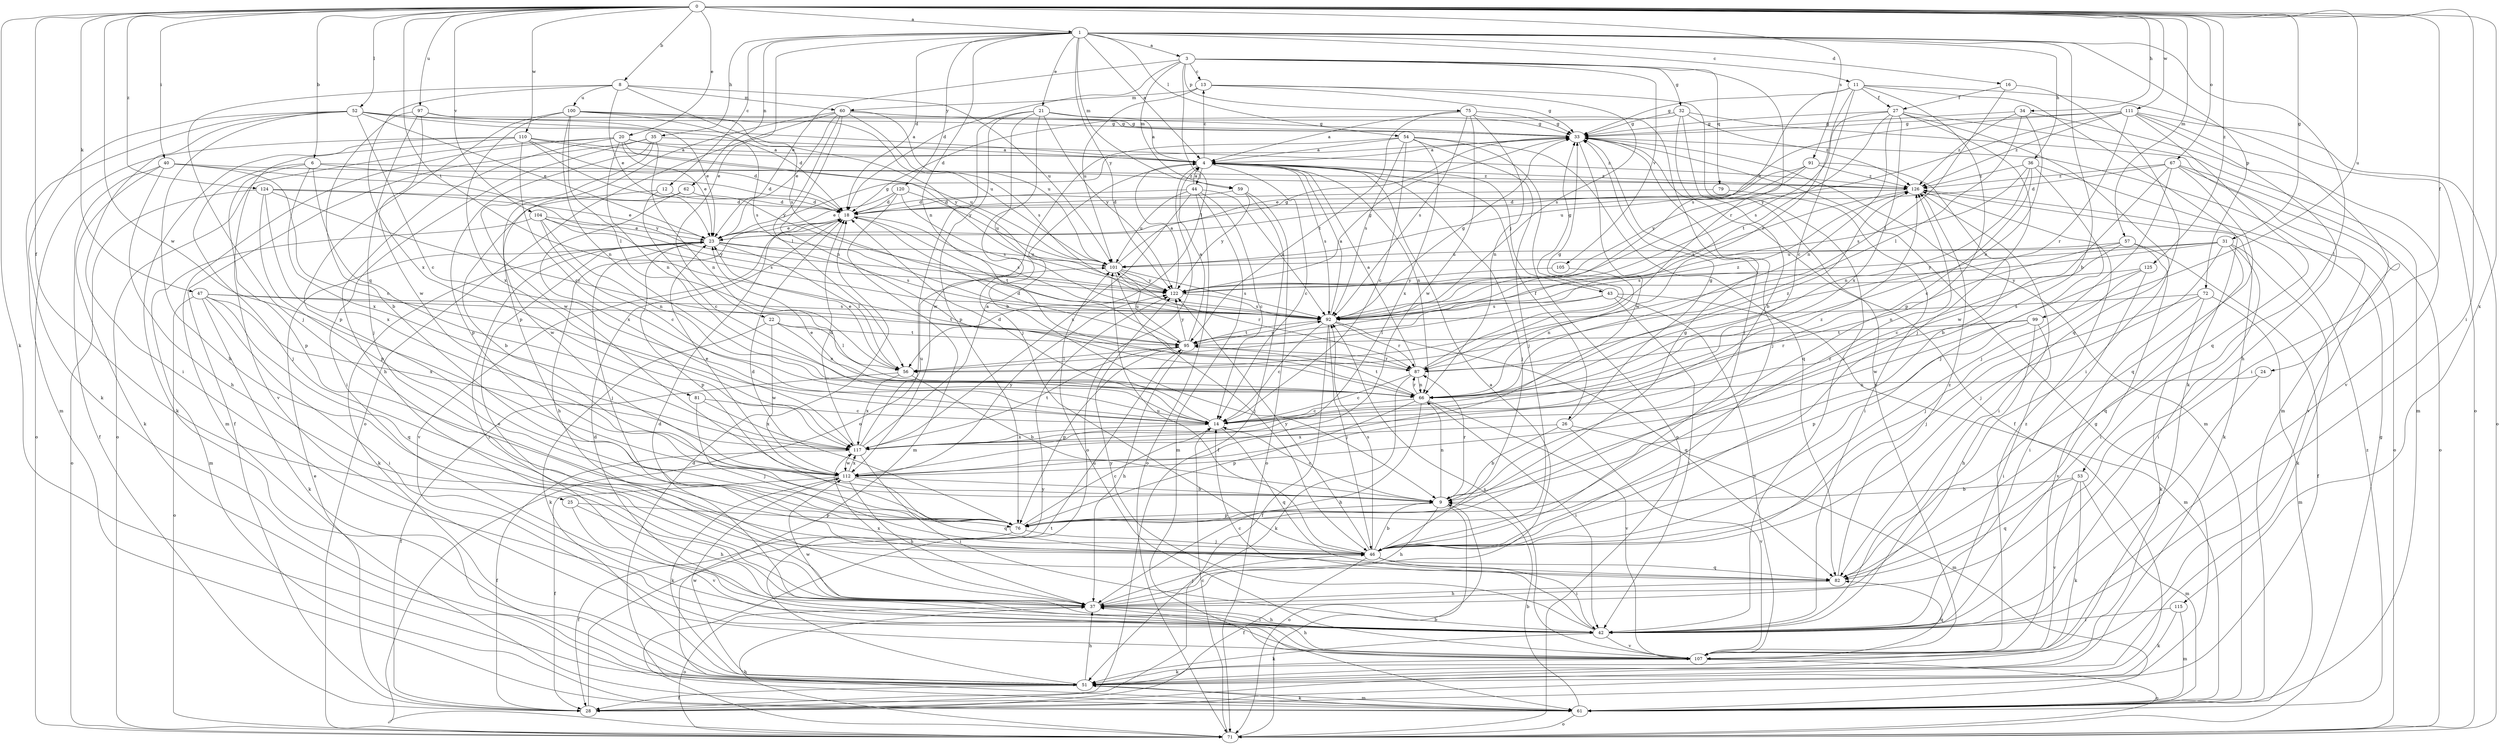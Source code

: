 strict digraph  {
0;
1;
3;
4;
6;
8;
9;
11;
12;
13;
14;
16;
18;
20;
21;
22;
23;
24;
25;
26;
27;
28;
31;
32;
33;
34;
35;
36;
37;
40;
42;
43;
44;
46;
47;
51;
52;
53;
54;
56;
57;
59;
60;
61;
62;
66;
67;
71;
72;
75;
76;
79;
81;
82;
87;
91;
92;
95;
97;
99;
100;
101;
104;
105;
107;
110;
111;
112;
115;
117;
120;
122;
124;
125;
126;
0 -> 1  [label=a];
0 -> 6  [label=b];
0 -> 8  [label=b];
0 -> 20  [label=e];
0 -> 24  [label=f];
0 -> 25  [label=f];
0 -> 31  [label=g];
0 -> 34  [label=h];
0 -> 40  [label=i];
0 -> 42  [label=i];
0 -> 47  [label=k];
0 -> 51  [label=k];
0 -> 52  [label=l];
0 -> 57  [label=m];
0 -> 67  [label=o];
0 -> 91  [label=s];
0 -> 95  [label=t];
0 -> 97  [label=u];
0 -> 99  [label=u];
0 -> 104  [label=v];
0 -> 110  [label=w];
0 -> 111  [label=w];
0 -> 112  [label=w];
0 -> 115  [label=x];
0 -> 124  [label=z];
0 -> 125  [label=z];
1 -> 3  [label=a];
1 -> 4  [label=a];
1 -> 9  [label=b];
1 -> 11  [label=c];
1 -> 12  [label=c];
1 -> 16  [label=d];
1 -> 18  [label=d];
1 -> 21  [label=e];
1 -> 22  [label=e];
1 -> 35  [label=h];
1 -> 36  [label=h];
1 -> 53  [label=l];
1 -> 54  [label=l];
1 -> 59  [label=m];
1 -> 62  [label=n];
1 -> 66  [label=n];
1 -> 72  [label=p];
1 -> 120  [label=y];
1 -> 122  [label=y];
3 -> 13  [label=c];
3 -> 18  [label=d];
3 -> 23  [label=e];
3 -> 32  [label=g];
3 -> 56  [label=l];
3 -> 59  [label=m];
3 -> 75  [label=p];
3 -> 79  [label=q];
3 -> 87  [label=r];
3 -> 105  [label=v];
4 -> 13  [label=c];
4 -> 14  [label=c];
4 -> 26  [label=f];
4 -> 43  [label=j];
4 -> 44  [label=j];
4 -> 46  [label=j];
4 -> 66  [label=n];
4 -> 71  [label=o];
4 -> 92  [label=s];
4 -> 126  [label=z];
6 -> 18  [label=d];
6 -> 46  [label=j];
6 -> 76  [label=p];
6 -> 81  [label=q];
6 -> 117  [label=x];
6 -> 126  [label=z];
8 -> 23  [label=e];
8 -> 46  [label=j];
8 -> 60  [label=m];
8 -> 92  [label=s];
8 -> 100  [label=u];
8 -> 101  [label=u];
8 -> 117  [label=x];
9 -> 14  [label=c];
9 -> 37  [label=h];
9 -> 66  [label=n];
9 -> 71  [label=o];
9 -> 76  [label=p];
9 -> 87  [label=r];
11 -> 14  [label=c];
11 -> 27  [label=f];
11 -> 33  [label=g];
11 -> 51  [label=k];
11 -> 71  [label=o];
11 -> 76  [label=p];
11 -> 87  [label=r];
11 -> 92  [label=s];
12 -> 14  [label=c];
12 -> 18  [label=d];
12 -> 112  [label=w];
13 -> 33  [label=g];
13 -> 42  [label=i];
13 -> 60  [label=m];
13 -> 92  [label=s];
13 -> 101  [label=u];
14 -> 18  [label=d];
14 -> 23  [label=e];
14 -> 82  [label=q];
14 -> 117  [label=x];
16 -> 27  [label=f];
16 -> 56  [label=l];
16 -> 82  [label=q];
18 -> 23  [label=e];
18 -> 37  [label=h];
18 -> 92  [label=s];
18 -> 95  [label=t];
18 -> 107  [label=v];
20 -> 4  [label=a];
20 -> 23  [label=e];
20 -> 37  [label=h];
20 -> 61  [label=m];
20 -> 66  [label=n];
20 -> 71  [label=o];
20 -> 122  [label=y];
20 -> 126  [label=z];
21 -> 4  [label=a];
21 -> 9  [label=b];
21 -> 33  [label=g];
21 -> 46  [label=j];
21 -> 71  [label=o];
21 -> 76  [label=p];
21 -> 122  [label=y];
22 -> 51  [label=k];
22 -> 56  [label=l];
22 -> 66  [label=n];
22 -> 95  [label=t];
22 -> 112  [label=w];
23 -> 33  [label=g];
23 -> 42  [label=i];
23 -> 46  [label=j];
23 -> 51  [label=k];
23 -> 56  [label=l];
23 -> 76  [label=p];
23 -> 92  [label=s];
23 -> 101  [label=u];
24 -> 42  [label=i];
24 -> 66  [label=n];
25 -> 37  [label=h];
25 -> 76  [label=p];
25 -> 107  [label=v];
26 -> 9  [label=b];
26 -> 33  [label=g];
26 -> 61  [label=m];
26 -> 107  [label=v];
26 -> 117  [label=x];
27 -> 33  [label=g];
27 -> 42  [label=i];
27 -> 46  [label=j];
27 -> 61  [label=m];
27 -> 66  [label=n];
27 -> 92  [label=s];
27 -> 95  [label=t];
27 -> 117  [label=x];
28 -> 23  [label=e];
28 -> 33  [label=g];
28 -> 95  [label=t];
31 -> 42  [label=i];
31 -> 46  [label=j];
31 -> 51  [label=k];
31 -> 82  [label=q];
31 -> 92  [label=s];
31 -> 101  [label=u];
31 -> 122  [label=y];
32 -> 9  [label=b];
32 -> 18  [label=d];
32 -> 33  [label=g];
32 -> 61  [label=m];
32 -> 107  [label=v];
32 -> 126  [label=z];
33 -> 4  [label=a];
33 -> 28  [label=f];
33 -> 46  [label=j];
33 -> 61  [label=m];
33 -> 112  [label=w];
34 -> 33  [label=g];
34 -> 56  [label=l];
34 -> 66  [label=n];
34 -> 107  [label=v];
34 -> 126  [label=z];
35 -> 4  [label=a];
35 -> 28  [label=f];
35 -> 42  [label=i];
35 -> 66  [label=n];
35 -> 76  [label=p];
35 -> 112  [label=w];
36 -> 14  [label=c];
36 -> 46  [label=j];
36 -> 66  [label=n];
36 -> 71  [label=o];
36 -> 92  [label=s];
36 -> 126  [label=z];
37 -> 4  [label=a];
37 -> 23  [label=e];
37 -> 42  [label=i];
37 -> 46  [label=j];
37 -> 71  [label=o];
37 -> 117  [label=x];
40 -> 14  [label=c];
40 -> 28  [label=f];
40 -> 37  [label=h];
40 -> 51  [label=k];
40 -> 122  [label=y];
40 -> 126  [label=z];
42 -> 14  [label=c];
42 -> 18  [label=d];
42 -> 37  [label=h];
42 -> 51  [label=k];
42 -> 107  [label=v];
42 -> 112  [label=w];
42 -> 122  [label=y];
43 -> 33  [label=g];
43 -> 42  [label=i];
43 -> 56  [label=l];
43 -> 61  [label=m];
43 -> 92  [label=s];
43 -> 107  [label=v];
44 -> 4  [label=a];
44 -> 14  [label=c];
44 -> 18  [label=d];
44 -> 61  [label=m];
44 -> 71  [label=o];
44 -> 92  [label=s];
44 -> 101  [label=u];
44 -> 117  [label=x];
46 -> 9  [label=b];
46 -> 28  [label=f];
46 -> 42  [label=i];
46 -> 82  [label=q];
46 -> 92  [label=s];
46 -> 101  [label=u];
46 -> 122  [label=y];
47 -> 42  [label=i];
47 -> 51  [label=k];
47 -> 71  [label=o];
47 -> 82  [label=q];
47 -> 92  [label=s];
47 -> 95  [label=t];
47 -> 117  [label=x];
51 -> 28  [label=f];
51 -> 37  [label=h];
51 -> 61  [label=m];
51 -> 112  [label=w];
51 -> 122  [label=y];
52 -> 4  [label=a];
52 -> 14  [label=c];
52 -> 18  [label=d];
52 -> 23  [label=e];
52 -> 33  [label=g];
52 -> 37  [label=h];
52 -> 42  [label=i];
52 -> 51  [label=k];
52 -> 61  [label=m];
53 -> 9  [label=b];
53 -> 51  [label=k];
53 -> 61  [label=m];
53 -> 82  [label=q];
53 -> 107  [label=v];
54 -> 4  [label=a];
54 -> 14  [label=c];
54 -> 46  [label=j];
54 -> 71  [label=o];
54 -> 82  [label=q];
54 -> 92  [label=s];
54 -> 112  [label=w];
54 -> 117  [label=x];
56 -> 9  [label=b];
56 -> 23  [label=e];
56 -> 28  [label=f];
56 -> 117  [label=x];
57 -> 14  [label=c];
57 -> 28  [label=f];
57 -> 42  [label=i];
57 -> 66  [label=n];
57 -> 101  [label=u];
59 -> 18  [label=d];
59 -> 28  [label=f];
59 -> 71  [label=o];
59 -> 122  [label=y];
60 -> 23  [label=e];
60 -> 33  [label=g];
60 -> 56  [label=l];
60 -> 66  [label=n];
60 -> 71  [label=o];
60 -> 76  [label=p];
60 -> 92  [label=s];
60 -> 101  [label=u];
61 -> 9  [label=b];
61 -> 18  [label=d];
61 -> 51  [label=k];
61 -> 71  [label=o];
61 -> 126  [label=z];
62 -> 9  [label=b];
62 -> 18  [label=d];
62 -> 117  [label=x];
66 -> 14  [label=c];
66 -> 37  [label=h];
66 -> 42  [label=i];
66 -> 76  [label=p];
66 -> 87  [label=r];
66 -> 95  [label=t];
66 -> 107  [label=v];
66 -> 126  [label=z];
67 -> 18  [label=d];
67 -> 46  [label=j];
67 -> 71  [label=o];
67 -> 82  [label=q];
67 -> 107  [label=v];
67 -> 112  [label=w];
67 -> 126  [label=z];
71 -> 9  [label=b];
71 -> 14  [label=c];
71 -> 33  [label=g];
71 -> 37  [label=h];
72 -> 46  [label=j];
72 -> 51  [label=k];
72 -> 61  [label=m];
72 -> 92  [label=s];
72 -> 107  [label=v];
75 -> 4  [label=a];
75 -> 33  [label=g];
75 -> 46  [label=j];
75 -> 66  [label=n];
75 -> 92  [label=s];
75 -> 95  [label=t];
75 -> 112  [label=w];
76 -> 14  [label=c];
76 -> 18  [label=d];
76 -> 28  [label=f];
76 -> 33  [label=g];
76 -> 46  [label=j];
76 -> 126  [label=z];
79 -> 18  [label=d];
79 -> 42  [label=i];
81 -> 14  [label=c];
81 -> 46  [label=j];
81 -> 117  [label=x];
82 -> 37  [label=h];
82 -> 126  [label=z];
87 -> 4  [label=a];
87 -> 14  [label=c];
87 -> 18  [label=d];
87 -> 33  [label=g];
87 -> 51  [label=k];
87 -> 66  [label=n];
91 -> 9  [label=b];
91 -> 23  [label=e];
91 -> 101  [label=u];
91 -> 122  [label=y];
91 -> 126  [label=z];
92 -> 4  [label=a];
92 -> 14  [label=c];
92 -> 28  [label=f];
92 -> 33  [label=g];
92 -> 46  [label=j];
92 -> 82  [label=q];
92 -> 87  [label=r];
92 -> 95  [label=t];
95 -> 4  [label=a];
95 -> 37  [label=h];
95 -> 56  [label=l];
95 -> 76  [label=p];
95 -> 87  [label=r];
95 -> 92  [label=s];
95 -> 101  [label=u];
95 -> 122  [label=y];
95 -> 126  [label=z];
97 -> 9  [label=b];
97 -> 23  [label=e];
97 -> 33  [label=g];
97 -> 46  [label=j];
97 -> 112  [label=w];
99 -> 37  [label=h];
99 -> 42  [label=i];
99 -> 76  [label=p];
99 -> 87  [label=r];
99 -> 95  [label=t];
100 -> 33  [label=g];
100 -> 56  [label=l];
100 -> 66  [label=n];
100 -> 76  [label=p];
100 -> 92  [label=s];
100 -> 101  [label=u];
100 -> 117  [label=x];
100 -> 122  [label=y];
101 -> 33  [label=g];
101 -> 46  [label=j];
101 -> 87  [label=r];
101 -> 92  [label=s];
101 -> 122  [label=y];
104 -> 14  [label=c];
104 -> 23  [label=e];
104 -> 61  [label=m];
104 -> 66  [label=n];
104 -> 92  [label=s];
104 -> 122  [label=y];
105 -> 66  [label=n];
105 -> 122  [label=y];
107 -> 18  [label=d];
107 -> 37  [label=h];
107 -> 51  [label=k];
107 -> 71  [label=o];
107 -> 82  [label=q];
107 -> 92  [label=s];
107 -> 101  [label=u];
107 -> 126  [label=z];
110 -> 4  [label=a];
110 -> 14  [label=c];
110 -> 18  [label=d];
110 -> 51  [label=k];
110 -> 71  [label=o];
110 -> 101  [label=u];
110 -> 107  [label=v];
110 -> 122  [label=y];
111 -> 23  [label=e];
111 -> 33  [label=g];
111 -> 37  [label=h];
111 -> 42  [label=i];
111 -> 71  [label=o];
111 -> 82  [label=q];
111 -> 87  [label=r];
111 -> 122  [label=y];
111 -> 126  [label=z];
112 -> 9  [label=b];
112 -> 23  [label=e];
112 -> 28  [label=f];
112 -> 37  [label=h];
112 -> 51  [label=k];
112 -> 82  [label=q];
112 -> 117  [label=x];
112 -> 122  [label=y];
115 -> 42  [label=i];
115 -> 51  [label=k];
115 -> 61  [label=m];
117 -> 4  [label=a];
117 -> 18  [label=d];
117 -> 28  [label=f];
117 -> 42  [label=i];
117 -> 95  [label=t];
117 -> 101  [label=u];
117 -> 112  [label=w];
117 -> 126  [label=z];
120 -> 18  [label=d];
120 -> 23  [label=e];
120 -> 61  [label=m];
120 -> 92  [label=s];
120 -> 101  [label=u];
122 -> 4  [label=a];
122 -> 33  [label=g];
122 -> 92  [label=s];
124 -> 18  [label=d];
124 -> 23  [label=e];
124 -> 71  [label=o];
124 -> 76  [label=p];
124 -> 87  [label=r];
124 -> 117  [label=x];
125 -> 42  [label=i];
125 -> 46  [label=j];
125 -> 112  [label=w];
125 -> 122  [label=y];
126 -> 18  [label=d];
126 -> 42  [label=i];
126 -> 51  [label=k];
126 -> 92  [label=s];
}
